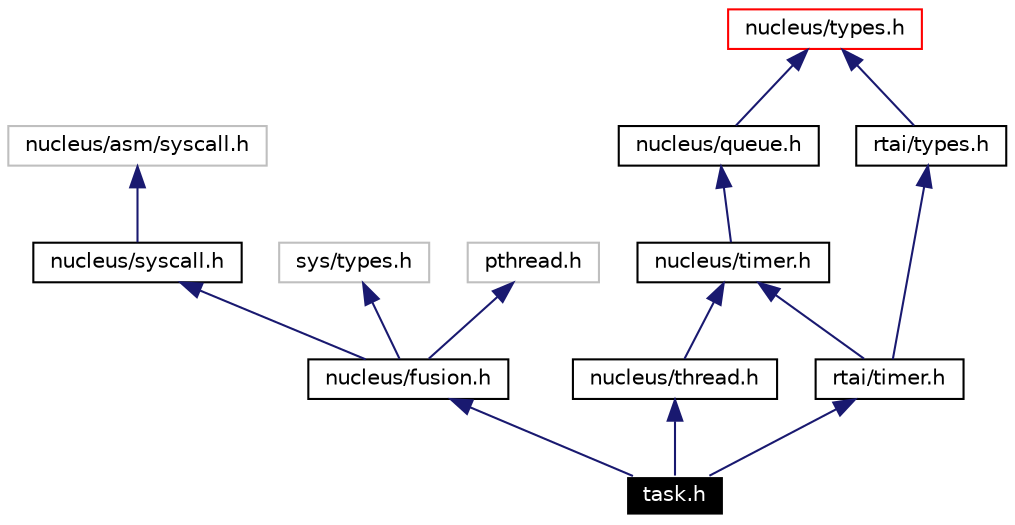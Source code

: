 digraph G
{
  edge [fontname="Helvetica",fontsize=10,labelfontname="Helvetica",labelfontsize=10];
  node [fontname="Helvetica",fontsize=10,shape=record];
  Node1 [label="task.h",height=0.2,width=0.4,color="white", fillcolor="black", style="filled" fontcolor="white"];
  Node2 -> Node1 [dir=back,color="midnightblue",fontsize=10,style="solid",fontname="Helvetica"];
  Node2 [label="nucleus/fusion.h",height=0.2,width=0.4,color="black",URL="$fusion_8h-source.html"];
  Node3 -> Node2 [dir=back,color="midnightblue",fontsize=10,style="solid",fontname="Helvetica"];
  Node3 [label="nucleus/syscall.h",height=0.2,width=0.4,color="black",URL="$include_2nucleus_2syscall_8h-source.html"];
  Node4 -> Node3 [dir=back,color="midnightblue",fontsize=10,style="solid",fontname="Helvetica"];
  Node4 [label="nucleus/asm/syscall.h",height=0.2,width=0.4,color="grey75"];
  Node5 -> Node2 [dir=back,color="midnightblue",fontsize=10,style="solid",fontname="Helvetica"];
  Node5 [label="sys/types.h",height=0.2,width=0.4,color="grey75"];
  Node6 -> Node2 [dir=back,color="midnightblue",fontsize=10,style="solid",fontname="Helvetica"];
  Node6 [label="pthread.h",height=0.2,width=0.4,color="grey75"];
  Node7 -> Node1 [dir=back,color="midnightblue",fontsize=10,style="solid",fontname="Helvetica"];
  Node7 [label="nucleus/thread.h",height=0.2,width=0.4,color="black",URL="$thread_8h-source.html"];
  Node8 -> Node7 [dir=back,color="midnightblue",fontsize=10,style="solid",fontname="Helvetica"];
  Node8 [label="nucleus/timer.h",height=0.2,width=0.4,color="black",URL="$include_2nucleus_2timer_8h-source.html"];
  Node9 -> Node8 [dir=back,color="midnightblue",fontsize=10,style="solid",fontname="Helvetica"];
  Node9 [label="nucleus/queue.h",height=0.2,width=0.4,color="black",URL="$include_2nucleus_2queue_8h-source.html"];
  Node10 -> Node9 [dir=back,color="midnightblue",fontsize=10,style="solid",fontname="Helvetica"];
  Node10 [label="nucleus/types.h",height=0.2,width=0.4,color="red",URL="$include_2nucleus_2types_8h-source.html"];
  Node11 -> Node1 [dir=back,color="midnightblue",fontsize=10,style="solid",fontname="Helvetica"];
  Node11 [label="rtai/timer.h",height=0.2,width=0.4,color="black",URL="$skins_2rtai_2timer_8h.html"];
  Node8 -> Node11 [dir=back,color="midnightblue",fontsize=10,style="solid",fontname="Helvetica"];
  Node12 -> Node11 [dir=back,color="midnightblue",fontsize=10,style="solid",fontname="Helvetica"];
  Node12 [label="rtai/types.h",height=0.2,width=0.4,color="black",URL="$skins_2rtai_2types_8h.html"];
  Node10 -> Node12 [dir=back,color="midnightblue",fontsize=10,style="solid",fontname="Helvetica"];
}
